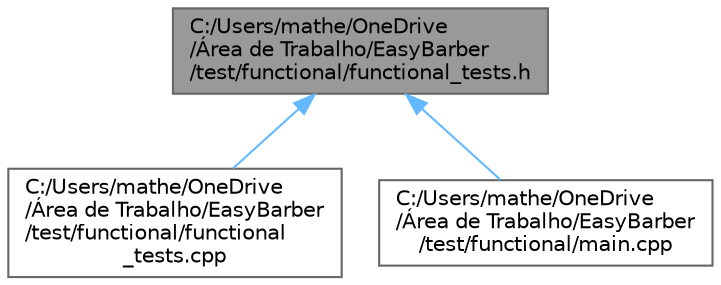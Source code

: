 digraph "C:/Users/mathe/OneDrive/Área de Trabalho/EasyBarber/test/functional/functional_tests.h"
{
 // LATEX_PDF_SIZE
  bgcolor="transparent";
  edge [fontname=Helvetica,fontsize=10,labelfontname=Helvetica,labelfontsize=10];
  node [fontname=Helvetica,fontsize=10,shape=box,height=0.2,width=0.4];
  Node1 [id="Node000001",label="C:/Users/mathe/OneDrive\l/Área de Trabalho/EasyBarber\l/test/functional/functional_tests.h",height=0.2,width=0.4,color="gray40", fillcolor="grey60", style="filled", fontcolor="black",tooltip=" "];
  Node1 -> Node2 [id="edge1_Node000001_Node000002",dir="back",color="steelblue1",style="solid",tooltip=" "];
  Node2 [id="Node000002",label="C:/Users/mathe/OneDrive\l/Área de Trabalho/EasyBarber\l/test/functional/functional\l_tests.cpp",height=0.2,width=0.4,color="grey40", fillcolor="white", style="filled",URL="$functional__tests_8cpp.html",tooltip=" "];
  Node1 -> Node3 [id="edge2_Node000001_Node000003",dir="back",color="steelblue1",style="solid",tooltip=" "];
  Node3 [id="Node000003",label="C:/Users/mathe/OneDrive\l/Área de Trabalho/EasyBarber\l/test/functional/main.cpp",height=0.2,width=0.4,color="grey40", fillcolor="white", style="filled",URL="$test_2functional_2main_8cpp.html",tooltip=" "];
}
